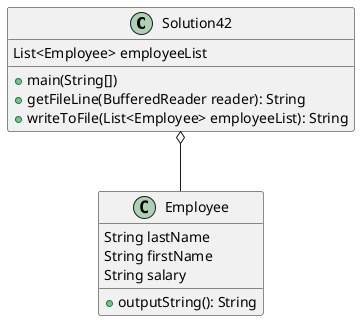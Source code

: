 @startuml
'https://plantuml.com/sequence-diagram


class Solution42 {
List<Employee> employeeList
+main(String[])
+getFileLine(BufferedReader reader): String
+writeToFile(List<Employee> employeeList): String
}

class Employee {
String lastName
String firstName
String salary
+outputString(): String
}
Solution42 o-- Employee
@enduml